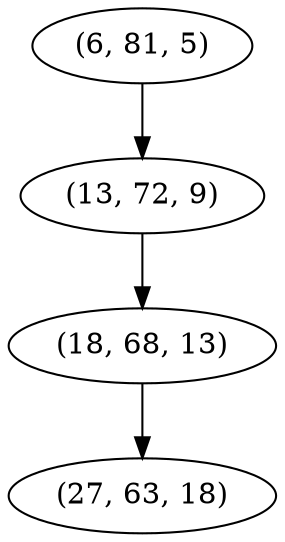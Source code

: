 digraph tree {
    "(6, 81, 5)";
    "(13, 72, 9)";
    "(18, 68, 13)";
    "(27, 63, 18)";
    "(6, 81, 5)" -> "(13, 72, 9)";
    "(13, 72, 9)" -> "(18, 68, 13)";
    "(18, 68, 13)" -> "(27, 63, 18)";
}
